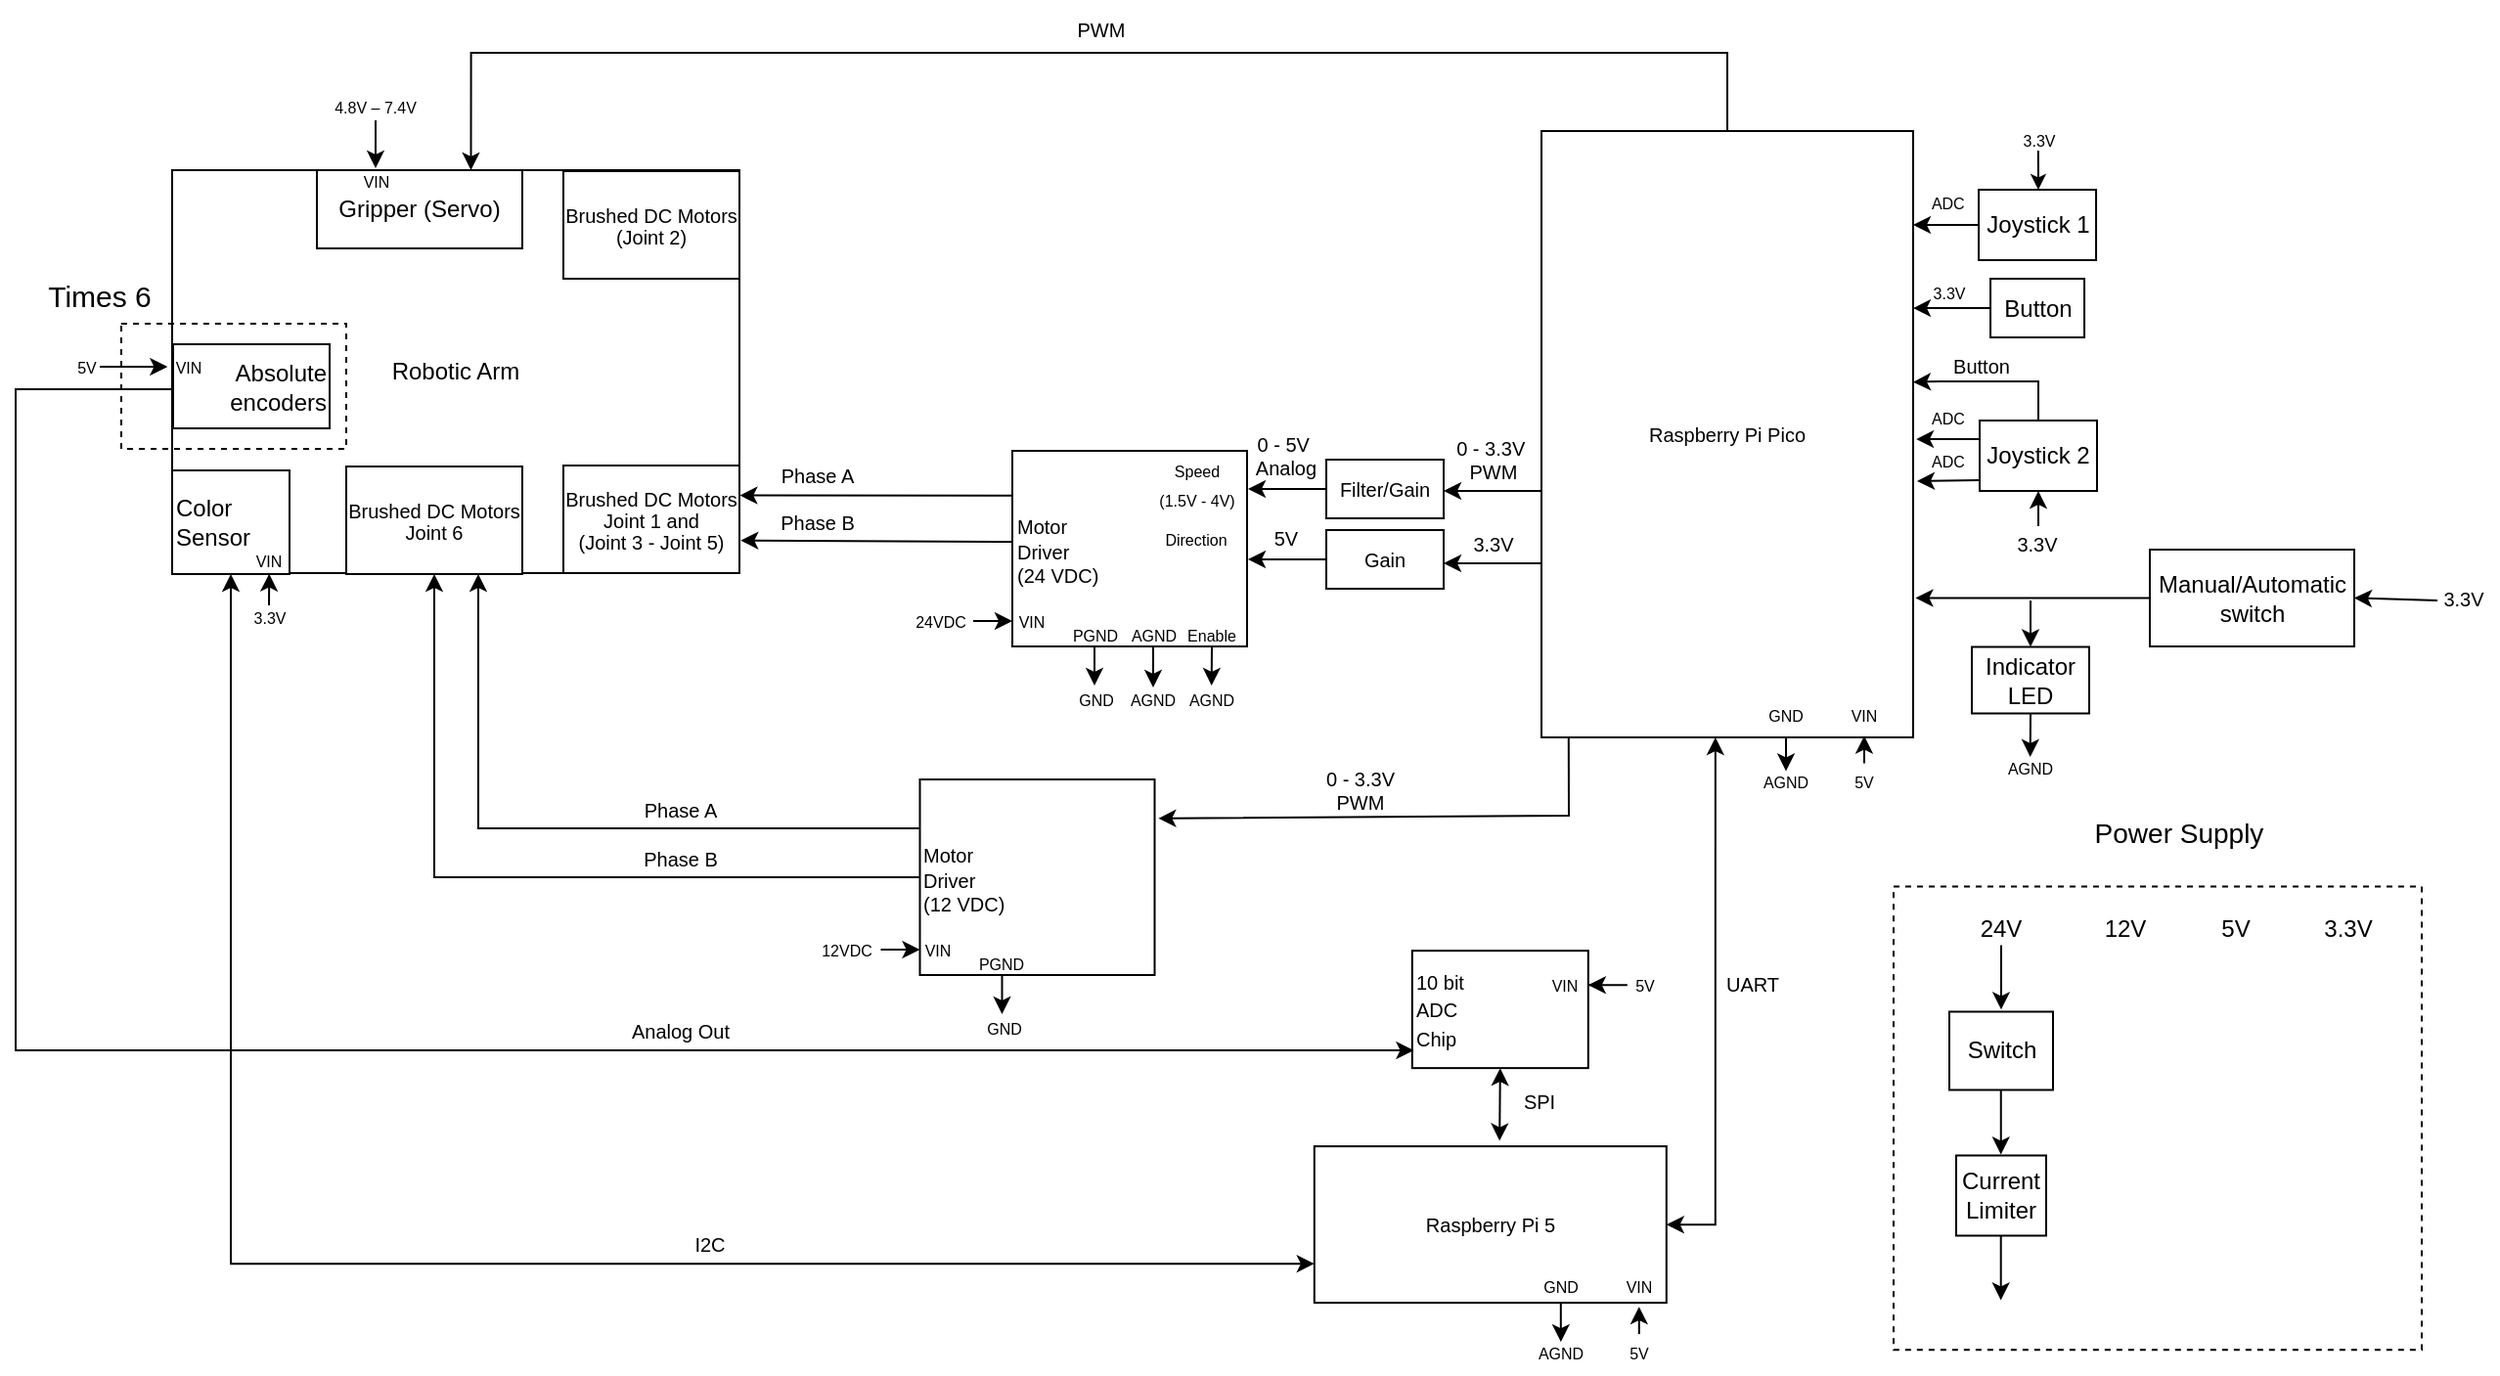 <mxfile version="24.7.16">
  <diagram name="Page-1" id="jEFuVf03vGcbbSsxOb_y">
    <mxGraphModel dx="2085" dy="727" grid="1" gridSize="10" guides="1" tooltips="1" connect="1" arrows="1" fold="1" page="1" pageScale="1" pageWidth="850" pageHeight="1100" math="0" shadow="0">
      <root>
        <mxCell id="0" />
        <mxCell id="1" parent="0" />
        <mxCell id="sFKypKGdW2QyRz7UA-fB-80" style="edgeStyle=orthogonalEdgeStyle;rounded=0;orthogonalLoop=1;jettySize=auto;html=1;exitX=0.25;exitY=1;exitDx=0;exitDy=0;" parent="1" edge="1">
          <mxGeometry relative="1" as="geometry">
            <mxPoint x="375" y="567.25" as="targetPoint" />
            <mxPoint x="375" y="547.25" as="sourcePoint" />
          </mxGeometry>
        </mxCell>
        <mxCell id="sFKypKGdW2QyRz7UA-fB-223" style="edgeStyle=orthogonalEdgeStyle;rounded=0;orthogonalLoop=1;jettySize=auto;html=1;exitX=0.5;exitY=0;exitDx=0;exitDy=0;entryX=0.75;entryY=0;entryDx=0;entryDy=0;" parent="1" source="sFKypKGdW2QyRz7UA-fB-1" target="sFKypKGdW2QyRz7UA-fB-44" edge="1">
          <mxGeometry relative="1" as="geometry">
            <Array as="points">
              <mxPoint x="345" y="200" />
              <mxPoint x="-297" y="200" />
            </Array>
          </mxGeometry>
        </mxCell>
        <mxCell id="sFKypKGdW2QyRz7UA-fB-1" value="&lt;font style=&quot;font-size: 10px;&quot;&gt;Raspberry Pi Pico&lt;/font&gt;" style="rounded=0;whiteSpace=wrap;html=1;" parent="1" vertex="1">
          <mxGeometry x="250" y="240" width="190" height="310" as="geometry" />
        </mxCell>
        <mxCell id="sFKypKGdW2QyRz7UA-fB-2" value="&lt;font style=&quot;font-size: 10px;&quot;&gt;Raspberry Pi 5&lt;/font&gt;" style="rounded=0;whiteSpace=wrap;html=1;" parent="1" vertex="1">
          <mxGeometry x="133.9" y="759.07" width="180" height="80" as="geometry" />
        </mxCell>
        <mxCell id="sFKypKGdW2QyRz7UA-fB-4" value="&lt;font style=&quot;font-size: 10px;&quot;&gt;10 bit&amp;nbsp;&lt;/font&gt;&lt;div&gt;&lt;font style=&quot;font-size: 10px;&quot;&gt;ADC&amp;nbsp;&lt;/font&gt;&lt;/div&gt;&lt;div&gt;&lt;font style=&quot;font-size: 10px;&quot;&gt;Chip&lt;/font&gt;&lt;/div&gt;" style="rounded=0;whiteSpace=wrap;html=1;align=left;" parent="1" vertex="1">
          <mxGeometry x="183.9" y="659.07" width="90" height="60" as="geometry" />
        </mxCell>
        <mxCell id="sFKypKGdW2QyRz7UA-fB-5" value="&lt;font style=&quot;font-size: 12px;&quot;&gt;Robotic Arm&lt;/font&gt;" style="rounded=0;whiteSpace=wrap;html=1;" parent="1" vertex="1">
          <mxGeometry x="-450" y="260" width="290" height="206" as="geometry" />
        </mxCell>
        <mxCell id="sFKypKGdW2QyRz7UA-fB-34" value="&lt;div style=&quot;line-height: 110%;&quot;&gt;&lt;span style=&quot;background-color: initial;&quot;&gt;Brushed DC Motors&lt;/span&gt;&lt;/div&gt;&lt;div style=&quot;line-height: 110%;&quot;&gt;Joint 1 and&lt;/div&gt;&lt;div style=&quot;line-height: 110%;&quot;&gt;(Joint 3 - Joint 5)&lt;/div&gt;" style="rounded=0;whiteSpace=wrap;html=1;fontSize=10;align=center;" parent="1" vertex="1">
          <mxGeometry x="-250" y="411" width="90" height="55" as="geometry" />
        </mxCell>
        <mxCell id="sFKypKGdW2QyRz7UA-fB-35" value="&lt;span style=&quot;font-size: 10px;&quot;&gt;Phase A&lt;/span&gt;" style="text;html=1;align=center;verticalAlign=middle;whiteSpace=wrap;rounded=0;fontSize=10;" parent="1" vertex="1">
          <mxGeometry x="-150" y="400.75" width="60" height="30" as="geometry" />
        </mxCell>
        <mxCell id="sFKypKGdW2QyRz7UA-fB-36" value="&lt;span style=&quot;font-size: 10px;&quot;&gt;Phase B&lt;/span&gt;" style="text;html=1;align=center;verticalAlign=middle;whiteSpace=wrap;rounded=0;fontSize=10;" parent="1" vertex="1">
          <mxGeometry x="-150" y="425.25" width="60" height="30" as="geometry" />
        </mxCell>
        <mxCell id="sFKypKGdW2QyRz7UA-fB-44" value="Gripper (Servo)" style="rounded=0;whiteSpace=wrap;html=1;align=center;" parent="1" vertex="1">
          <mxGeometry x="-376" y="260" width="105" height="40" as="geometry" />
        </mxCell>
        <mxCell id="sFKypKGdW2QyRz7UA-fB-224" style="edgeStyle=orthogonalEdgeStyle;rounded=0;orthogonalLoop=1;jettySize=auto;html=1;exitX=0.5;exitY=1;exitDx=0;exitDy=0;entryX=0;entryY=0.75;entryDx=0;entryDy=0;startArrow=classic;startFill=1;" parent="1" source="sFKypKGdW2QyRz7UA-fB-46" target="sFKypKGdW2QyRz7UA-fB-2" edge="1">
          <mxGeometry relative="1" as="geometry" />
        </mxCell>
        <mxCell id="sFKypKGdW2QyRz7UA-fB-46" value="Color&amp;nbsp;&lt;div&gt;Sensor&lt;/div&gt;" style="rounded=0;whiteSpace=wrap;html=1;align=left;" parent="1" vertex="1">
          <mxGeometry x="-450" y="413.5" width="60" height="53" as="geometry" />
        </mxCell>
        <mxCell id="sFKypKGdW2QyRz7UA-fB-47" value="Absolute encoders" style="rounded=0;whiteSpace=wrap;html=1;align=right;" parent="1" vertex="1">
          <mxGeometry x="-449.5" y="349" width="80" height="43" as="geometry" />
        </mxCell>
        <mxCell id="sFKypKGdW2QyRz7UA-fB-50" style="edgeStyle=orthogonalEdgeStyle;rounded=0;orthogonalLoop=1;jettySize=auto;html=1;exitX=0.5;exitY=1;exitDx=0;exitDy=0;entryX=0.526;entryY=-0.035;entryDx=0;entryDy=0;entryPerimeter=0;startArrow=classic;startFill=1;" parent="1" source="sFKypKGdW2QyRz7UA-fB-4" target="sFKypKGdW2QyRz7UA-fB-2" edge="1">
          <mxGeometry relative="1" as="geometry" />
        </mxCell>
        <mxCell id="sFKypKGdW2QyRz7UA-fB-51" value="&lt;font style=&quot;font-size: 10px;&quot;&gt;PWM&lt;/font&gt;" style="text;html=1;align=center;verticalAlign=middle;whiteSpace=wrap;rounded=0;fontSize=10;" parent="1" vertex="1">
          <mxGeometry x="-5.5" y="173" width="60" height="30" as="geometry" />
        </mxCell>
        <mxCell id="sFKypKGdW2QyRz7UA-fB-52" value="&lt;font style=&quot;font-size: 10px;&quot;&gt;SPI&lt;/font&gt;" style="text;html=1;align=center;verticalAlign=middle;whiteSpace=wrap;rounded=0;fontSize=10;" parent="1" vertex="1">
          <mxGeometry x="233.9" y="727.07" width="30" height="17" as="geometry" />
        </mxCell>
        <mxCell id="sFKypKGdW2QyRz7UA-fB-81" value="GND&lt;span style=&quot;color: rgba(0, 0, 0, 0); font-family: monospace; font-size: 0px; text-align: start; text-wrap: nowrap;&quot;&gt;%3CmxGraphModel%3E%3Croot%3E%3CmxCell%20id%3D%220%22%2F%3E%3CmxCell%20id%3D%221%22%20parent%3D%220%22%2F%3E%3CmxCell%20id%3D%222%22%20value%3D%22%26lt%3Bfont%20style%3D%26quot%3Bfont-size%3A%2010px%3B%26quot%3B%26gt%3B3.3V%26lt%3B%2Ffont%26gt%3B%22%20style%3D%22text%3Bhtml%3D1%3Balign%3Dcenter%3BverticalAlign%3Dmiddle%3BwhiteSpace%3Dwrap%3Brounded%3D0%3BfontSize%3D10%3B%22%20vertex%3D%221%22%20parent%3D%221%22%3E%3CmxGeometry%20x%3D%22199%22%20y%3D%22263%22%20width%3D%2253%22%20height%3D%2227%22%20as%3D%22geometry%22%2F%3E%3C%2FmxCell%3E%3C%2Froot%3E%3C%2FmxGraphModel%3E&lt;/span&gt;" style="text;html=1;align=center;verticalAlign=middle;whiteSpace=wrap;rounded=0;fontSize=8;" parent="1" vertex="1">
          <mxGeometry x="360" y="529.25" width="30" height="20" as="geometry" />
        </mxCell>
        <mxCell id="sFKypKGdW2QyRz7UA-fB-82" value="VIN" style="text;html=1;align=center;verticalAlign=middle;whiteSpace=wrap;rounded=0;fontSize=8;" parent="1" vertex="1">
          <mxGeometry x="400" y="529.25" width="30" height="20" as="geometry" />
        </mxCell>
        <mxCell id="sFKypKGdW2QyRz7UA-fB-83" value="AGND&lt;span style=&quot;color: rgba(0, 0, 0, 0); font-family: monospace; font-size: 0px; text-align: start; text-wrap: nowrap;&quot;&gt;%3CmxGraphModel%3E%3Croot%3E%3CmxCell%20id%3D%220%22%2F%3E%3CmxCell%20id%3D%221%22%20parent%3D%220%22%2F%3E%3CmxCell%20id%3D%222%22%20value%3D%22%26lt%3Bfont%20style%3D%26quot%3Bfont-size%3A%2010px%3B%26quot%3B%26gt%3B3.3V%26lt%3B%2Ffont%26gt%3B%22%20style%3D%22text%3Bhtml%3D1%3Balign%3Dcenter%3BverticalAlign%3Dmiddle%3BwhiteSpace%3Dwrap%3Brounded%3D0%3BfontSize%3D10%3B%22%20vertex%3D%221%22%20parent%3D%221%22%3E%3CmxGeometry%20x%3D%22199%22%20y%3D%22263%22%20width%3D%2253%22%20height%3D%2227%22%20as%3D%22geometry%22%2F%3E%3C%2FmxCell%3E%3C%2Froot%3E%3C%2FmxGraphModel%3E&lt;/span&gt;" style="text;html=1;align=center;verticalAlign=middle;whiteSpace=wrap;rounded=0;fontSize=8;" parent="1" vertex="1">
          <mxGeometry x="360" y="563.25" width="30" height="20" as="geometry" />
        </mxCell>
        <mxCell id="sFKypKGdW2QyRz7UA-fB-98" style="edgeStyle=orthogonalEdgeStyle;rounded=0;orthogonalLoop=1;jettySize=auto;html=1;exitX=0.5;exitY=0;exitDx=0;exitDy=0;entryX=0.5;entryY=1;entryDx=0;entryDy=0;" parent="1" source="sFKypKGdW2QyRz7UA-fB-84" target="sFKypKGdW2QyRz7UA-fB-82" edge="1">
          <mxGeometry relative="1" as="geometry" />
        </mxCell>
        <mxCell id="sFKypKGdW2QyRz7UA-fB-84" value="5V" style="text;html=1;align=center;verticalAlign=middle;whiteSpace=wrap;rounded=0;fontSize=8;" parent="1" vertex="1">
          <mxGeometry x="400" y="563.25" width="30" height="20" as="geometry" />
        </mxCell>
        <mxCell id="sFKypKGdW2QyRz7UA-fB-86" style="edgeStyle=orthogonalEdgeStyle;rounded=0;orthogonalLoop=1;jettySize=auto;html=1;exitX=0.25;exitY=1;exitDx=0;exitDy=0;" parent="1" edge="1">
          <mxGeometry relative="1" as="geometry">
            <mxPoint x="259.9" y="859.07" as="targetPoint" />
            <mxPoint x="259.9" y="839.07" as="sourcePoint" />
          </mxGeometry>
        </mxCell>
        <mxCell id="sFKypKGdW2QyRz7UA-fB-87" value="GND&lt;span style=&quot;color: rgba(0, 0, 0, 0); font-family: monospace; font-size: 0px; text-align: start; text-wrap: nowrap;&quot;&gt;%3CmxGraphModel%3E%3Croot%3E%3CmxCell%20id%3D%220%22%2F%3E%3CmxCell%20id%3D%221%22%20parent%3D%220%22%2F%3E%3CmxCell%20id%3D%222%22%20value%3D%22%26lt%3Bfont%20style%3D%26quot%3Bfont-size%3A%2010px%3B%26quot%3B%26gt%3B3.3V%26lt%3B%2Ffont%26gt%3B%22%20style%3D%22text%3Bhtml%3D1%3Balign%3Dcenter%3BverticalAlign%3Dmiddle%3BwhiteSpace%3Dwrap%3Brounded%3D0%3BfontSize%3D10%3B%22%20vertex%3D%221%22%20parent%3D%221%22%3E%3CmxGeometry%20x%3D%22199%22%20y%3D%22263%22%20width%3D%2253%22%20height%3D%2227%22%20as%3D%22geometry%22%2F%3E%3C%2FmxCell%3E%3C%2Froot%3E%3C%2FmxGraphModel%3E&lt;/span&gt;" style="text;html=1;align=center;verticalAlign=middle;whiteSpace=wrap;rounded=0;fontSize=8;" parent="1" vertex="1">
          <mxGeometry x="244.9" y="821.07" width="30" height="20" as="geometry" />
        </mxCell>
        <mxCell id="sFKypKGdW2QyRz7UA-fB-88" value="VIN" style="text;html=1;align=center;verticalAlign=middle;whiteSpace=wrap;rounded=0;fontSize=8;" parent="1" vertex="1">
          <mxGeometry x="284.9" y="821.07" width="30" height="20" as="geometry" />
        </mxCell>
        <mxCell id="sFKypKGdW2QyRz7UA-fB-89" value="AGND&lt;span style=&quot;color: rgba(0, 0, 0, 0); font-family: monospace; font-size: 0px; text-align: start; text-wrap: nowrap;&quot;&gt;%3CmxGraphModel%3E%3Croot%3E%3CmxCell%20id%3D%220%22%2F%3E%3CmxCell%20id%3D%221%22%20parent%3D%220%22%2F%3E%3CmxCell%20id%3D%222%22%20value%3D%22%26lt%3Bfont%20style%3D%26quot%3Bfont-size%3A%2010px%3B%26quot%3B%26gt%3B3.3V%26lt%3B%2Ffont%26gt%3B%22%20style%3D%22text%3Bhtml%3D1%3Balign%3Dcenter%3BverticalAlign%3Dmiddle%3BwhiteSpace%3Dwrap%3Brounded%3D0%3BfontSize%3D10%3B%22%20vertex%3D%221%22%20parent%3D%221%22%3E%3CmxGeometry%20x%3D%22199%22%20y%3D%22263%22%20width%3D%2253%22%20height%3D%2227%22%20as%3D%22geometry%22%2F%3E%3C%2FmxCell%3E%3C%2Froot%3E%3C%2FmxGraphModel%3E&lt;/span&gt;" style="text;html=1;align=center;verticalAlign=middle;whiteSpace=wrap;rounded=0;fontSize=8;" parent="1" vertex="1">
          <mxGeometry x="244.9" y="855.07" width="30" height="20" as="geometry" />
        </mxCell>
        <mxCell id="sFKypKGdW2QyRz7UA-fB-99" style="edgeStyle=orthogonalEdgeStyle;rounded=0;orthogonalLoop=1;jettySize=auto;html=1;exitX=0.5;exitY=0;exitDx=0;exitDy=0;entryX=0.5;entryY=1;entryDx=0;entryDy=0;" parent="1" source="sFKypKGdW2QyRz7UA-fB-90" target="sFKypKGdW2QyRz7UA-fB-88" edge="1">
          <mxGeometry relative="1" as="geometry" />
        </mxCell>
        <mxCell id="sFKypKGdW2QyRz7UA-fB-90" value="5V" style="text;html=1;align=center;verticalAlign=middle;whiteSpace=wrap;rounded=0;fontSize=8;" parent="1" vertex="1">
          <mxGeometry x="284.9" y="855.07" width="30" height="20" as="geometry" />
        </mxCell>
        <mxCell id="sFKypKGdW2QyRz7UA-fB-91" value="Joystick 2" style="rounded=0;whiteSpace=wrap;html=1;" parent="1" vertex="1">
          <mxGeometry x="474" y="388" width="60" height="36" as="geometry" />
        </mxCell>
        <mxCell id="sFKypKGdW2QyRz7UA-fB-97" style="edgeStyle=orthogonalEdgeStyle;rounded=0;orthogonalLoop=1;jettySize=auto;html=1;exitX=0.5;exitY=0;exitDx=0;exitDy=0;entryX=0.5;entryY=1;entryDx=0;entryDy=0;" parent="1" target="sFKypKGdW2QyRz7UA-fB-91" edge="1">
          <mxGeometry relative="1" as="geometry">
            <mxPoint x="504.0" y="442" as="sourcePoint" />
          </mxGeometry>
        </mxCell>
        <mxCell id="sFKypKGdW2QyRz7UA-fB-95" value="&lt;font style=&quot;font-size: 10px;&quot;&gt;3.3V&lt;/font&gt;" style="text;html=1;align=center;verticalAlign=middle;whiteSpace=wrap;rounded=0;fontSize=10;" parent="1" vertex="1">
          <mxGeometry x="485.5" y="441" width="35" height="20" as="geometry" />
        </mxCell>
        <mxCell id="sFKypKGdW2QyRz7UA-fB-96" value="&lt;font style=&quot;font-size: 8px;&quot;&gt;ADC&lt;/font&gt;" style="text;html=1;align=center;verticalAlign=middle;whiteSpace=wrap;rounded=0;" parent="1" vertex="1">
          <mxGeometry x="444.5" y="376.5" width="25.5" height="19" as="geometry" />
        </mxCell>
        <mxCell id="sFKypKGdW2QyRz7UA-fB-118" value="&lt;font style=&quot;font-size: 8px;&quot;&gt;VIN&lt;/font&gt;" style="text;html=1;align=center;verticalAlign=middle;whiteSpace=wrap;rounded=0;" parent="1" vertex="1">
          <mxGeometry x="-356.5" y="259" width="21" height="11" as="geometry" />
        </mxCell>
        <mxCell id="sFKypKGdW2QyRz7UA-fB-176" style="edgeStyle=orthogonalEdgeStyle;rounded=0;orthogonalLoop=1;jettySize=auto;html=1;exitX=0.5;exitY=1;exitDx=0;exitDy=0;entryX=0.5;entryY=0;entryDx=0;entryDy=0;" parent="1" source="sFKypKGdW2QyRz7UA-fB-119" target="sFKypKGdW2QyRz7UA-fB-118" edge="1">
          <mxGeometry relative="1" as="geometry" />
        </mxCell>
        <mxCell id="sFKypKGdW2QyRz7UA-fB-119" value="&lt;span style=&quot;text-align: left; background-color: rgb(255, 255, 255);&quot;&gt;&lt;font face=&quot;Helvetica&quot; style=&quot;font-size: 8px;&quot;&gt;4.8V – 7.4V&lt;/font&gt;&lt;/span&gt;" style="text;html=1;align=center;verticalAlign=middle;whiteSpace=wrap;rounded=0;fontSize=8;" parent="1" vertex="1">
          <mxGeometry x="-369" y="221.5" width="46" height="13" as="geometry" />
        </mxCell>
        <mxCell id="sFKypKGdW2QyRz7UA-fB-122" value="Joystick 1" style="rounded=0;whiteSpace=wrap;html=1;" parent="1" vertex="1">
          <mxGeometry x="473.52" y="270" width="60" height="36" as="geometry" />
        </mxCell>
        <mxCell id="sFKypKGdW2QyRz7UA-fB-124" value="&lt;font style=&quot;font-size: 8px;&quot;&gt;ADC&amp;nbsp;&lt;/font&gt;" style="text;html=1;align=center;verticalAlign=middle;whiteSpace=wrap;rounded=0;" parent="1" vertex="1">
          <mxGeometry x="446.02" y="266.5" width="25.5" height="19" as="geometry" />
        </mxCell>
        <mxCell id="sFKypKGdW2QyRz7UA-fB-125" style="edgeStyle=orthogonalEdgeStyle;rounded=0;orthogonalLoop=1;jettySize=auto;html=1;exitX=0;exitY=0.5;exitDx=0;exitDy=0;entryX=1.006;entryY=0.367;entryDx=0;entryDy=0;entryPerimeter=0;" parent="1" source="sFKypKGdW2QyRz7UA-fB-122" edge="1">
          <mxGeometry relative="1" as="geometry">
            <mxPoint x="440" y="288.05" as="targetPoint" />
          </mxGeometry>
        </mxCell>
        <mxCell id="sFKypKGdW2QyRz7UA-fB-126" value="&lt;font style=&quot;font-size: 8px;&quot;&gt;3.3V&lt;/font&gt;" style="text;html=1;align=center;verticalAlign=middle;whiteSpace=wrap;rounded=0;" parent="1" vertex="1">
          <mxGeometry x="486.5" y="234" width="35" height="20" as="geometry" />
        </mxCell>
        <mxCell id="sFKypKGdW2QyRz7UA-fB-130" style="edgeStyle=orthogonalEdgeStyle;rounded=0;orthogonalLoop=1;jettySize=auto;html=1;exitX=0.5;exitY=0;exitDx=0;exitDy=0;endSize=5;" parent="1" edge="1">
          <mxGeometry relative="1" as="geometry">
            <mxPoint x="503.93" y="250" as="sourcePoint" />
            <mxPoint x="504" y="270" as="targetPoint" />
          </mxGeometry>
        </mxCell>
        <mxCell id="sFKypKGdW2QyRz7UA-fB-133" value="&lt;font style=&quot;font-size: 15px;&quot;&gt;Times 6&lt;/font&gt;" style="text;html=1;align=center;verticalAlign=middle;whiteSpace=wrap;rounded=0;" parent="1" vertex="1">
          <mxGeometry x="-517" y="308.5" width="60" height="30" as="geometry" />
        </mxCell>
        <mxCell id="sFKypKGdW2QyRz7UA-fB-140" value="&lt;font style=&quot;font-size: 8px;&quot;&gt;VIN&lt;/font&gt;" style="text;html=1;align=center;verticalAlign=middle;whiteSpace=wrap;rounded=0;" parent="1" vertex="1">
          <mxGeometry x="251.9" y="662.07" width="20" height="27" as="geometry" />
        </mxCell>
        <mxCell id="sFKypKGdW2QyRz7UA-fB-141" value="5V" style="text;html=1;align=center;verticalAlign=middle;whiteSpace=wrap;rounded=0;fontSize=8;" parent="1" vertex="1">
          <mxGeometry x="293.9" y="666.57" width="17.5" height="20" as="geometry" />
        </mxCell>
        <mxCell id="sFKypKGdW2QyRz7UA-fB-143" style="edgeStyle=orthogonalEdgeStyle;rounded=0;orthogonalLoop=1;jettySize=auto;html=1;entryX=1;entryY=0.292;entryDx=0;entryDy=0;entryPerimeter=0;" parent="1" source="sFKypKGdW2QyRz7UA-fB-141" target="sFKypKGdW2QyRz7UA-fB-4" edge="1">
          <mxGeometry relative="1" as="geometry" />
        </mxCell>
        <mxCell id="sFKypKGdW2QyRz7UA-fB-145" style="edgeStyle=orthogonalEdgeStyle;rounded=0;orthogonalLoop=1;jettySize=auto;html=1;exitX=0.75;exitY=1;exitDx=0;exitDy=0;" parent="1" edge="1">
          <mxGeometry relative="1" as="geometry">
            <mxPoint x="81.357" y="523.5" as="targetPoint" />
            <mxPoint x="81.5" y="503.5" as="sourcePoint" />
          </mxGeometry>
        </mxCell>
        <mxCell id="sFKypKGdW2QyRz7UA-fB-146" style="edgeStyle=orthogonalEdgeStyle;rounded=0;orthogonalLoop=1;jettySize=auto;html=1;exitX=0.25;exitY=1;exitDx=0;exitDy=0;" parent="1" edge="1">
          <mxGeometry relative="1" as="geometry">
            <mxPoint x="21.5" y="523.5" as="targetPoint" />
            <mxPoint x="21.5" y="503.5" as="sourcePoint" />
          </mxGeometry>
        </mxCell>
        <mxCell id="sFKypKGdW2QyRz7UA-fB-147" value="&lt;font style=&quot;font-size: 10px;&quot;&gt;Motor&amp;nbsp;&lt;/font&gt;&lt;div style=&quot;font-size: 10px;&quot;&gt;&lt;font style=&quot;font-size: 10px;&quot;&gt;Driver&amp;nbsp;&lt;/font&gt;&lt;div style=&quot;&quot;&gt;&lt;font style=&quot;font-size: 10px;&quot;&gt;(24 VDC)&lt;/font&gt;&lt;/div&gt;&lt;/div&gt;" style="rounded=0;whiteSpace=wrap;html=1;align=left;" parent="1" vertex="1">
          <mxGeometry x="-20.5" y="403.5" width="120" height="100" as="geometry" />
        </mxCell>
        <mxCell id="sFKypKGdW2QyRz7UA-fB-148" value="&lt;font style=&quot;font-size: 8px;&quot;&gt;Speed&lt;/font&gt;&lt;div&gt;&lt;font style=&quot;font-size: 8px;&quot;&gt;(1.5V - 4V)&lt;/font&gt;&lt;/div&gt;" style="text;html=1;align=center;verticalAlign=middle;whiteSpace=wrap;rounded=0;" parent="1" vertex="1">
          <mxGeometry x="49.5" y="404.5" width="47.5" height="30" as="geometry" />
        </mxCell>
        <mxCell id="sFKypKGdW2QyRz7UA-fB-149" value="&lt;font style=&quot;font-size: 8px;&quot;&gt;Direction&lt;/font&gt;" style="text;html=1;align=center;verticalAlign=middle;whiteSpace=wrap;rounded=0;" parent="1" vertex="1">
          <mxGeometry x="54.5" y="434.5" width="37" height="26" as="geometry" />
        </mxCell>
        <mxCell id="sFKypKGdW2QyRz7UA-fB-150" value="&lt;font style=&quot;font-size: 8px;&quot;&gt;Enable&lt;/font&gt;" style="text;html=1;align=center;verticalAlign=middle;whiteSpace=wrap;rounded=0;" parent="1" vertex="1">
          <mxGeometry x="63" y="483.5" width="37" height="26" as="geometry" />
        </mxCell>
        <mxCell id="sFKypKGdW2QyRz7UA-fB-151" value="&lt;font style=&quot;font-size: 8px;&quot;&gt;PGND&lt;/font&gt;" style="text;html=1;align=center;verticalAlign=middle;whiteSpace=wrap;rounded=0;" parent="1" vertex="1">
          <mxGeometry x="-3.5" y="489.5" width="50" height="14" as="geometry" />
        </mxCell>
        <mxCell id="sFKypKGdW2QyRz7UA-fB-152" style="edgeStyle=orthogonalEdgeStyle;rounded=0;orthogonalLoop=1;jettySize=auto;html=1;exitX=0.5;exitY=1;exitDx=0;exitDy=0;entryX=0;entryY=0.367;entryDx=0;entryDy=0;entryPerimeter=0;" parent="1" edge="1">
          <mxGeometry relative="1" as="geometry">
            <mxPoint x="51.5" y="503.5" as="sourcePoint" />
            <mxPoint x="51.5" y="524.5" as="targetPoint" />
          </mxGeometry>
        </mxCell>
        <mxCell id="sFKypKGdW2QyRz7UA-fB-153" value="&lt;font style=&quot;font-size: 8px;&quot;&gt;AGND&lt;/font&gt;" style="text;html=1;align=center;verticalAlign=middle;whiteSpace=wrap;rounded=0;" parent="1" vertex="1">
          <mxGeometry x="26.5" y="489.5" width="50" height="14" as="geometry" />
        </mxCell>
        <mxCell id="sFKypKGdW2QyRz7UA-fB-154" value="&lt;font style=&quot;font-size: 8px;&quot;&gt;GND&lt;/font&gt;" style="text;html=1;align=center;verticalAlign=middle;whiteSpace=wrap;rounded=0;" parent="1" vertex="1">
          <mxGeometry x="7.75" y="523.25" width="28.5" height="13.5" as="geometry" />
        </mxCell>
        <mxCell id="sFKypKGdW2QyRz7UA-fB-155" value="&lt;font style=&quot;font-size: 8px;&quot;&gt;AGND&lt;/font&gt;" style="text;html=1;align=center;verticalAlign=middle;whiteSpace=wrap;rounded=0;fontSize=8;" parent="1" vertex="1">
          <mxGeometry x="37" y="523.25" width="28.5" height="14.5" as="geometry" />
        </mxCell>
        <mxCell id="sFKypKGdW2QyRz7UA-fB-156" value="&lt;font style=&quot;font-size: 8px;&quot;&gt;24VDC&lt;/font&gt;" style="text;html=1;align=center;verticalAlign=middle;whiteSpace=wrap;rounded=0;" parent="1" vertex="1">
          <mxGeometry x="-75.5" y="479.5" width="36" height="20" as="geometry" />
        </mxCell>
        <mxCell id="sFKypKGdW2QyRz7UA-fB-157" value="&lt;font style=&quot;font-size: 8px;&quot;&gt;VIN&lt;/font&gt;" style="text;html=1;align=center;verticalAlign=middle;whiteSpace=wrap;rounded=0;" parent="1" vertex="1">
          <mxGeometry x="-21.5" y="482.5" width="21" height="14" as="geometry" />
        </mxCell>
        <mxCell id="sFKypKGdW2QyRz7UA-fB-158" value="" style="endArrow=classic;html=1;rounded=0;" parent="1" edge="1">
          <mxGeometry width="50" height="50" relative="1" as="geometry">
            <mxPoint x="-40.5" y="490.5" as="sourcePoint" />
            <mxPoint x="-20.5" y="490.5" as="targetPoint" />
          </mxGeometry>
        </mxCell>
        <mxCell id="sFKypKGdW2QyRz7UA-fB-163" value="&lt;font style=&quot;font-size: 8px;&quot;&gt;AGND&lt;/font&gt;" style="text;html=1;align=center;verticalAlign=middle;whiteSpace=wrap;rounded=0;fontSize=8;" parent="1" vertex="1">
          <mxGeometry x="67" y="523.25" width="28.5" height="14.5" as="geometry" />
        </mxCell>
        <mxCell id="sFKypKGdW2QyRz7UA-fB-164" value="" style="endArrow=classic;html=1;rounded=0;" parent="1" edge="1">
          <mxGeometry width="50" height="50" relative="1" as="geometry">
            <mxPoint x="250" y="424" as="sourcePoint" />
            <mxPoint x="200" y="424" as="targetPoint" />
          </mxGeometry>
        </mxCell>
        <mxCell id="sFKypKGdW2QyRz7UA-fB-165" value="" style="endArrow=classic;html=1;rounded=0;" parent="1" edge="1">
          <mxGeometry width="50" height="50" relative="1" as="geometry">
            <mxPoint x="250" y="461" as="sourcePoint" />
            <mxPoint x="200" y="461" as="targetPoint" />
          </mxGeometry>
        </mxCell>
        <mxCell id="sFKypKGdW2QyRz7UA-fB-166" style="edgeStyle=orthogonalEdgeStyle;rounded=0;orthogonalLoop=1;jettySize=auto;html=1;exitX=0;exitY=0.5;exitDx=0;exitDy=0;" parent="1" source="sFKypKGdW2QyRz7UA-fB-167" edge="1">
          <mxGeometry relative="1" as="geometry">
            <mxPoint x="100" y="423" as="targetPoint" />
          </mxGeometry>
        </mxCell>
        <mxCell id="sFKypKGdW2QyRz7UA-fB-167" value="&lt;font style=&quot;font-size: 10px;&quot;&gt;Filter/Gain&lt;/font&gt;" style="rounded=0;whiteSpace=wrap;html=1;" parent="1" vertex="1">
          <mxGeometry x="140" y="408" width="60" height="30" as="geometry" />
        </mxCell>
        <mxCell id="sFKypKGdW2QyRz7UA-fB-168" value="&lt;font style=&quot;font-size: 10px;&quot;&gt;Gain&lt;/font&gt;" style="rounded=0;whiteSpace=wrap;html=1;" parent="1" vertex="1">
          <mxGeometry x="140" y="444" width="60" height="30" as="geometry" />
        </mxCell>
        <mxCell id="sFKypKGdW2QyRz7UA-fB-169" style="edgeStyle=orthogonalEdgeStyle;rounded=0;orthogonalLoop=1;jettySize=auto;html=1;exitX=0;exitY=0.5;exitDx=0;exitDy=0;entryX=1;entryY=0.45;entryDx=0;entryDy=0;entryPerimeter=0;" parent="1" source="sFKypKGdW2QyRz7UA-fB-168" edge="1">
          <mxGeometry relative="1" as="geometry">
            <mxPoint x="100" y="459" as="targetPoint" />
          </mxGeometry>
        </mxCell>
        <mxCell id="sFKypKGdW2QyRz7UA-fB-170" value="&lt;font style=&quot;font-size: 10px;&quot;&gt;0 - 3.3V&amp;nbsp;&lt;/font&gt;&lt;div style=&quot;font-size: 10px;&quot;&gt;&lt;font style=&quot;font-size: 10px;&quot;&gt;PWM&lt;/font&gt;&lt;/div&gt;" style="text;html=1;align=center;verticalAlign=middle;whiteSpace=wrap;rounded=0;fontSize=10;" parent="1" vertex="1">
          <mxGeometry x="199" y="394" width="53" height="27" as="geometry" />
        </mxCell>
        <mxCell id="sFKypKGdW2QyRz7UA-fB-171" value="&lt;font style=&quot;font-size: 10px;&quot;&gt;3.3V&lt;/font&gt;" style="text;html=1;align=center;verticalAlign=middle;whiteSpace=wrap;rounded=0;fontSize=10;" parent="1" vertex="1">
          <mxGeometry x="199" y="437" width="53" height="27" as="geometry" />
        </mxCell>
        <mxCell id="sFKypKGdW2QyRz7UA-fB-172" value="0 - 5V&amp;nbsp;&lt;div&gt;Analog&lt;/div&gt;" style="text;html=1;align=center;verticalAlign=middle;whiteSpace=wrap;rounded=0;fontSize=10;" parent="1" vertex="1">
          <mxGeometry x="93" y="392" width="53" height="27" as="geometry" />
        </mxCell>
        <mxCell id="sFKypKGdW2QyRz7UA-fB-173" value="&lt;font style=&quot;font-size: 10px;&quot;&gt;5V&lt;/font&gt;" style="text;html=1;align=center;verticalAlign=middle;whiteSpace=wrap;rounded=0;fontSize=10;" parent="1" vertex="1">
          <mxGeometry x="93" y="434" width="53" height="27" as="geometry" />
        </mxCell>
        <mxCell id="sFKypKGdW2QyRz7UA-fB-182" value="" style="endArrow=classic;html=1;rounded=0;entryX=1.002;entryY=0.478;entryDx=0;entryDy=0;exitX=0.001;exitY=0.339;exitDx=0;exitDy=0;exitPerimeter=0;entryPerimeter=0;" parent="1" edge="1">
          <mxGeometry width="50" height="50" relative="1" as="geometry">
            <mxPoint x="-20.38" y="426.4" as="sourcePoint" />
            <mxPoint x="-159.82" y="426.29" as="targetPoint" />
          </mxGeometry>
        </mxCell>
        <mxCell id="sFKypKGdW2QyRz7UA-fB-183" value="" style="endArrow=classic;html=1;rounded=0;entryX=1.007;entryY=0.897;entryDx=0;entryDy=0;exitX=0.001;exitY=0.339;exitDx=0;exitDy=0;exitPerimeter=0;entryPerimeter=0;" parent="1" edge="1">
          <mxGeometry width="50" height="50" relative="1" as="geometry">
            <mxPoint x="-20" y="450" as="sourcePoint" />
            <mxPoint x="-159.37" y="449.335" as="targetPoint" />
          </mxGeometry>
        </mxCell>
        <mxCell id="sFKypKGdW2QyRz7UA-fB-185" value="&lt;div style=&quot;line-height: 110%;&quot;&gt;&lt;span style=&quot;background-color: initial;&quot;&gt;Brushed DC Motors&lt;/span&gt;&lt;/div&gt;&lt;div style=&quot;line-height: 110%;&quot;&gt;(Joint 2)&lt;/div&gt;" style="rounded=0;whiteSpace=wrap;html=1;fontSize=10;align=center;" parent="1" vertex="1">
          <mxGeometry x="-250" y="260.5" width="90" height="55" as="geometry" />
        </mxCell>
        <mxCell id="sFKypKGdW2QyRz7UA-fB-191" style="edgeStyle=orthogonalEdgeStyle;rounded=0;orthogonalLoop=1;jettySize=auto;html=1;exitX=1;exitY=0.5;exitDx=0;exitDy=0;entryX=0.468;entryY=1;entryDx=0;entryDy=0;entryPerimeter=0;startArrow=classic;startFill=1;" parent="1" source="sFKypKGdW2QyRz7UA-fB-2" target="sFKypKGdW2QyRz7UA-fB-1" edge="1">
          <mxGeometry relative="1" as="geometry">
            <mxPoint x="339.96" y="590.0" as="targetPoint" />
          </mxGeometry>
        </mxCell>
        <mxCell id="sFKypKGdW2QyRz7UA-fB-192" value="&lt;font style=&quot;font-size: 10px;&quot;&gt;UART&lt;/font&gt;" style="text;html=1;align=center;verticalAlign=middle;whiteSpace=wrap;rounded=0;fontSize=10;" parent="1" vertex="1">
          <mxGeometry x="343" y="667.5" width="30" height="17.07" as="geometry" />
        </mxCell>
        <mxCell id="sFKypKGdW2QyRz7UA-fB-194" value="&lt;div style=&quot;line-height: 110%;&quot;&gt;&lt;span style=&quot;background-color: initial;&quot;&gt;Brushed DC Motors&lt;/span&gt;&lt;/div&gt;&lt;div style=&quot;line-height: 110%;&quot;&gt;Joint 6&lt;/div&gt;" style="rounded=0;whiteSpace=wrap;html=1;fontSize=10;align=center;" parent="1" vertex="1">
          <mxGeometry x="-361" y="411.5" width="90" height="55" as="geometry" />
        </mxCell>
        <mxCell id="sFKypKGdW2QyRz7UA-fB-197" style="edgeStyle=orthogonalEdgeStyle;rounded=0;orthogonalLoop=1;jettySize=auto;html=1;exitX=0.25;exitY=1;exitDx=0;exitDy=0;" parent="1" edge="1">
          <mxGeometry relative="1" as="geometry">
            <mxPoint x="-25.75" y="691.5" as="targetPoint" />
            <mxPoint x="-25.75" y="671.5" as="sourcePoint" />
          </mxGeometry>
        </mxCell>
        <mxCell id="sFKypKGdW2QyRz7UA-fB-237" style="edgeStyle=orthogonalEdgeStyle;rounded=0;orthogonalLoop=1;jettySize=auto;html=1;exitX=0;exitY=0.25;exitDx=0;exitDy=0;entryX=0.75;entryY=1;entryDx=0;entryDy=0;" parent="1" source="sFKypKGdW2QyRz7UA-fB-198" target="sFKypKGdW2QyRz7UA-fB-194" edge="1">
          <mxGeometry relative="1" as="geometry">
            <Array as="points">
              <mxPoint x="-294" y="597" />
            </Array>
          </mxGeometry>
        </mxCell>
        <mxCell id="sFKypKGdW2QyRz7UA-fB-238" style="edgeStyle=orthogonalEdgeStyle;rounded=0;orthogonalLoop=1;jettySize=auto;html=1;exitX=0;exitY=0.5;exitDx=0;exitDy=0;entryX=0.5;entryY=1;entryDx=0;entryDy=0;" parent="1" source="sFKypKGdW2QyRz7UA-fB-198" target="sFKypKGdW2QyRz7UA-fB-194" edge="1">
          <mxGeometry relative="1" as="geometry" />
        </mxCell>
        <mxCell id="sFKypKGdW2QyRz7UA-fB-198" value="&lt;font style=&quot;font-size: 10px;&quot;&gt;Motor&amp;nbsp;&lt;/font&gt;&lt;div style=&quot;font-size: 10px;&quot;&gt;&lt;font style=&quot;font-size: 10px;&quot;&gt;Driver&amp;nbsp;&lt;/font&gt;&lt;div style=&quot;&quot;&gt;&lt;font style=&quot;font-size: 10px;&quot;&gt;(12 VDC)&lt;/font&gt;&lt;/div&gt;&lt;/div&gt;" style="rounded=0;whiteSpace=wrap;html=1;align=left;" parent="1" vertex="1">
          <mxGeometry x="-67.75" y="571.5" width="120" height="100" as="geometry" />
        </mxCell>
        <mxCell id="sFKypKGdW2QyRz7UA-fB-202" value="&lt;font style=&quot;font-size: 8px;&quot;&gt;PGND&lt;/font&gt;" style="text;html=1;align=center;verticalAlign=middle;whiteSpace=wrap;rounded=0;" parent="1" vertex="1">
          <mxGeometry x="-50.75" y="657.5" width="50" height="14" as="geometry" />
        </mxCell>
        <mxCell id="sFKypKGdW2QyRz7UA-fB-205" value="&lt;font style=&quot;font-size: 8px;&quot;&gt;GND&lt;/font&gt;" style="text;html=1;align=center;verticalAlign=middle;whiteSpace=wrap;rounded=0;" parent="1" vertex="1">
          <mxGeometry x="-39.5" y="691.25" width="28.5" height="13.5" as="geometry" />
        </mxCell>
        <mxCell id="sFKypKGdW2QyRz7UA-fB-207" value="&lt;font style=&quot;font-size: 8px;&quot;&gt;12VDC&lt;/font&gt;" style="text;html=1;align=center;verticalAlign=middle;whiteSpace=wrap;rounded=0;" parent="1" vertex="1">
          <mxGeometry x="-122.75" y="647.5" width="36" height="20" as="geometry" />
        </mxCell>
        <mxCell id="sFKypKGdW2QyRz7UA-fB-208" value="&lt;font style=&quot;font-size: 8px;&quot;&gt;VIN&lt;/font&gt;" style="text;html=1;align=center;verticalAlign=middle;whiteSpace=wrap;rounded=0;" parent="1" vertex="1">
          <mxGeometry x="-68.75" y="650.5" width="21" height="14" as="geometry" />
        </mxCell>
        <mxCell id="sFKypKGdW2QyRz7UA-fB-209" value="" style="endArrow=classic;html=1;rounded=0;" parent="1" edge="1">
          <mxGeometry width="50" height="50" relative="1" as="geometry">
            <mxPoint x="-87.75" y="658.5" as="sourcePoint" />
            <mxPoint x="-67.75" y="658.5" as="targetPoint" />
          </mxGeometry>
        </mxCell>
        <mxCell id="sFKypKGdW2QyRz7UA-fB-225" value="" style="endArrow=classic;html=1;rounded=0;entryX=0.009;entryY=0.849;entryDx=0;entryDy=0;entryPerimeter=0;" parent="1" target="sFKypKGdW2QyRz7UA-fB-4" edge="1">
          <mxGeometry width="50" height="50" relative="1" as="geometry">
            <mxPoint x="-450" y="372" as="sourcePoint" />
            <mxPoint x="-490" y="372" as="targetPoint" />
            <Array as="points">
              <mxPoint x="-530" y="372" />
              <mxPoint x="-530" y="580" />
              <mxPoint x="-530" y="710" />
              <mxPoint x="-340" y="710" />
              <mxPoint x="-180" y="710" />
              <mxPoint y="710" />
              <mxPoint x="90" y="710" />
              <mxPoint x="140" y="710" />
              <mxPoint x="160" y="710" />
            </Array>
          </mxGeometry>
        </mxCell>
        <mxCell id="sFKypKGdW2QyRz7UA-fB-226" value="I2C" style="text;html=1;align=center;verticalAlign=middle;whiteSpace=wrap;rounded=0;fontSize=10;" parent="1" vertex="1">
          <mxGeometry x="-190" y="800" width="30" height="17.07" as="geometry" />
        </mxCell>
        <mxCell id="sFKypKGdW2QyRz7UA-fB-227" value="Analog Out" style="text;html=1;align=center;verticalAlign=middle;whiteSpace=wrap;rounded=0;fontSize=10;" parent="1" vertex="1">
          <mxGeometry x="-230" y="691.25" width="80" height="17.07" as="geometry" />
        </mxCell>
        <mxCell id="sFKypKGdW2QyRz7UA-fB-228" value="&lt;span style=&quot;text-align: left; background-color: rgb(255, 255, 255);&quot;&gt;&lt;font face=&quot;Helvetica&quot; style=&quot;font-size: 8px;&quot;&gt;3.3V&lt;/font&gt;&lt;/span&gt;" style="text;html=1;align=center;verticalAlign=middle;whiteSpace=wrap;rounded=0;fontSize=8;" parent="1" vertex="1">
          <mxGeometry x="-423.5" y="482.5" width="46" height="13" as="geometry" />
        </mxCell>
        <mxCell id="sFKypKGdW2QyRz7UA-fB-229" value="&lt;font style=&quot;font-size: 8px;&quot;&gt;VIN&lt;/font&gt;" style="text;html=1;align=center;verticalAlign=middle;whiteSpace=wrap;rounded=0;" parent="1" vertex="1">
          <mxGeometry x="-411" y="453" width="21" height="11" as="geometry" />
        </mxCell>
        <mxCell id="sFKypKGdW2QyRz7UA-fB-231" style="edgeStyle=orthogonalEdgeStyle;rounded=0;orthogonalLoop=1;jettySize=auto;html=1;exitX=0.5;exitY=0;exitDx=0;exitDy=0;entryX=0.827;entryY=0.997;entryDx=0;entryDy=0;entryPerimeter=0;" parent="1" source="sFKypKGdW2QyRz7UA-fB-228" target="sFKypKGdW2QyRz7UA-fB-46" edge="1">
          <mxGeometry relative="1" as="geometry" />
        </mxCell>
        <mxCell id="sFKypKGdW2QyRz7UA-fB-232" value="&lt;span style=&quot;text-align: left; background-color: rgb(255, 255, 255);&quot;&gt;&lt;font face=&quot;Helvetica&quot; style=&quot;font-size: 8px;&quot;&gt;5V&lt;/font&gt;&lt;/span&gt;" style="text;html=1;align=center;verticalAlign=middle;whiteSpace=wrap;rounded=0;fontSize=8;" parent="1" vertex="1">
          <mxGeometry x="-500" y="354" width="13" height="13" as="geometry" />
        </mxCell>
        <mxCell id="sFKypKGdW2QyRz7UA-fB-233" value="&lt;font style=&quot;font-size: 8px;&quot;&gt;VIN&lt;/font&gt;" style="text;html=1;align=center;verticalAlign=middle;whiteSpace=wrap;rounded=0;" parent="1" vertex="1">
          <mxGeometry x="-447" y="354" width="11" height="11" as="geometry" />
        </mxCell>
        <mxCell id="sFKypKGdW2QyRz7UA-fB-134" value="" style="rounded=0;whiteSpace=wrap;html=1;dashed=1;fillColor=none;" parent="1" vertex="1">
          <mxGeometry x="-476" y="338.5" width="115" height="64" as="geometry" />
        </mxCell>
        <mxCell id="sFKypKGdW2QyRz7UA-fB-236" style="edgeStyle=orthogonalEdgeStyle;rounded=0;orthogonalLoop=1;jettySize=auto;html=1;exitX=1;exitY=0.5;exitDx=0;exitDy=0;entryX=-0.008;entryY=0.488;entryDx=0;entryDy=0;entryPerimeter=0;" parent="1" source="sFKypKGdW2QyRz7UA-fB-232" target="sFKypKGdW2QyRz7UA-fB-5" edge="1">
          <mxGeometry relative="1" as="geometry" />
        </mxCell>
        <mxCell id="sFKypKGdW2QyRz7UA-fB-239" value="&lt;span style=&quot;font-size: 10px;&quot;&gt;Phase A&lt;/span&gt;" style="text;html=1;align=center;verticalAlign=middle;whiteSpace=wrap;rounded=0;fontSize=10;" parent="1" vertex="1">
          <mxGeometry x="-220" y="571.5" width="60" height="30" as="geometry" />
        </mxCell>
        <mxCell id="sFKypKGdW2QyRz7UA-fB-240" value="&lt;span style=&quot;font-size: 10px;&quot;&gt;Phase B&lt;/span&gt;" style="text;html=1;align=center;verticalAlign=middle;whiteSpace=wrap;rounded=0;fontSize=10;" parent="1" vertex="1">
          <mxGeometry x="-220" y="596.5" width="60" height="30" as="geometry" />
        </mxCell>
        <mxCell id="sFKypKGdW2QyRz7UA-fB-242" value="" style="endArrow=classic;html=1;rounded=0;entryX=1.008;entryY=0.321;entryDx=0;entryDy=0;entryPerimeter=0;" parent="1" edge="1">
          <mxGeometry width="50" height="50" relative="1" as="geometry">
            <mxPoint x="473.52" y="397.5" as="sourcePoint" />
            <mxPoint x="441.52" y="397.51" as="targetPoint" />
          </mxGeometry>
        </mxCell>
        <mxCell id="sFKypKGdW2QyRz7UA-fB-243" value="&lt;font style=&quot;font-size: 8px;&quot;&gt;ADC&lt;/font&gt;" style="text;html=1;align=center;verticalAlign=middle;whiteSpace=wrap;rounded=0;" parent="1" vertex="1">
          <mxGeometry x="444.5" y="398.5" width="25.5" height="19" as="geometry" />
        </mxCell>
        <mxCell id="sFKypKGdW2QyRz7UA-fB-244" value="" style="endArrow=classic;html=1;rounded=0;entryX=1.008;entryY=0.321;entryDx=0;entryDy=0;entryPerimeter=0;" parent="1" edge="1">
          <mxGeometry width="50" height="50" relative="1" as="geometry">
            <mxPoint x="473.52" y="418.5" as="sourcePoint" />
            <mxPoint x="442" y="419" as="targetPoint" />
          </mxGeometry>
        </mxCell>
        <mxCell id="sFKypKGdW2QyRz7UA-fB-246" value="12V" style="text;html=1;align=center;verticalAlign=middle;whiteSpace=wrap;rounded=0;" parent="1" vertex="1">
          <mxGeometry x="534" y="639.75" width="29" height="17" as="geometry" />
        </mxCell>
        <mxCell id="sFKypKGdW2QyRz7UA-fB-247" value="5V" style="text;html=1;align=center;verticalAlign=middle;whiteSpace=wrap;rounded=0;" parent="1" vertex="1">
          <mxGeometry x="589.5" y="639.22" width="30" height="17" as="geometry" />
        </mxCell>
        <mxCell id="sFKypKGdW2QyRz7UA-fB-248" value="3.3V" style="text;html=1;align=center;verticalAlign=middle;whiteSpace=wrap;rounded=0;" parent="1" vertex="1">
          <mxGeometry x="650" y="637.72" width="25" height="20" as="geometry" />
        </mxCell>
        <mxCell id="sFKypKGdW2QyRz7UA-fB-250" style="edgeStyle=orthogonalEdgeStyle;rounded=0;orthogonalLoop=1;jettySize=auto;html=1;exitX=0.5;exitY=1;exitDx=0;exitDy=0;" parent="1" source="sFKypKGdW2QyRz7UA-fB-249" edge="1">
          <mxGeometry relative="1" as="geometry">
            <mxPoint x="485" y="689.18" as="targetPoint" />
          </mxGeometry>
        </mxCell>
        <mxCell id="sFKypKGdW2QyRz7UA-fB-249" value="24V" style="text;html=1;align=center;verticalAlign=middle;whiteSpace=wrap;rounded=0;" parent="1" vertex="1">
          <mxGeometry x="470" y="639.18" width="30" height="17.07" as="geometry" />
        </mxCell>
        <mxCell id="sFKypKGdW2QyRz7UA-fB-251" value="Switch" style="rounded=0;whiteSpace=wrap;html=1;" parent="1" vertex="1">
          <mxGeometry x="458.5" y="690.25" width="53" height="40" as="geometry" />
        </mxCell>
        <mxCell id="sFKypKGdW2QyRz7UA-fB-252" style="edgeStyle=orthogonalEdgeStyle;rounded=0;orthogonalLoop=1;jettySize=auto;html=1;exitX=0.5;exitY=1;exitDx=0;exitDy=0;" parent="1" edge="1">
          <mxGeometry relative="1" as="geometry">
            <mxPoint x="484.88" y="763.25" as="targetPoint" />
            <mxPoint x="484.88" y="730.25" as="sourcePoint" />
          </mxGeometry>
        </mxCell>
        <mxCell id="sFKypKGdW2QyRz7UA-fB-253" value="Power Supply" style="text;html=1;align=center;verticalAlign=middle;whiteSpace=wrap;rounded=0;fontSize=14;" parent="1" vertex="1">
          <mxGeometry x="520.5" y="583.25" width="110" height="32" as="geometry" />
        </mxCell>
        <mxCell id="sFKypKGdW2QyRz7UA-fB-254" value="Current Limiter" style="rounded=0;whiteSpace=wrap;html=1;" parent="1" vertex="1">
          <mxGeometry x="462" y="763.75" width="46" height="41" as="geometry" />
        </mxCell>
        <mxCell id="sFKypKGdW2QyRz7UA-fB-255" style="edgeStyle=orthogonalEdgeStyle;rounded=0;orthogonalLoop=1;jettySize=auto;html=1;exitX=0.5;exitY=1;exitDx=0;exitDy=0;" parent="1" edge="1">
          <mxGeometry relative="1" as="geometry">
            <mxPoint x="484.86" y="837.75" as="targetPoint" />
            <mxPoint x="484.86" y="804.75" as="sourcePoint" />
          </mxGeometry>
        </mxCell>
        <mxCell id="sFKypKGdW2QyRz7UA-fB-256" value="" style="rounded=0;whiteSpace=wrap;html=1;dashed=1;fillColor=none;" parent="1" vertex="1">
          <mxGeometry x="430" y="626.25" width="270" height="236.93" as="geometry" />
        </mxCell>
        <mxCell id="sFKypKGdW2QyRz7UA-fB-259" value="Manual/Automatic switch" style="rounded=0;whiteSpace=wrap;html=1;" parent="1" vertex="1">
          <mxGeometry x="561" y="454" width="104.5" height="49.5" as="geometry" />
        </mxCell>
        <mxCell id="sFKypKGdW2QyRz7UA-fB-260" style="edgeStyle=orthogonalEdgeStyle;rounded=0;orthogonalLoop=1;jettySize=auto;html=1;exitX=0;exitY=0.5;exitDx=0;exitDy=0;entryX=1.017;entryY=0.77;entryDx=0;entryDy=0;entryPerimeter=0;" parent="1" source="sFKypKGdW2QyRz7UA-fB-259" edge="1">
          <mxGeometry relative="1" as="geometry">
            <mxPoint x="441.23" y="478.7" as="targetPoint" />
          </mxGeometry>
        </mxCell>
        <mxCell id="sFKypKGdW2QyRz7UA-fB-262" value="3.3V" style="text;html=1;align=center;verticalAlign=middle;whiteSpace=wrap;rounded=0;fontSize=10;" parent="1" vertex="1">
          <mxGeometry x="704" y="463.75" width="35" height="30" as="geometry" />
        </mxCell>
        <mxCell id="sFKypKGdW2QyRz7UA-fB-266" value="" style="endArrow=classic;html=1;rounded=0;" parent="1" edge="1">
          <mxGeometry width="50" height="50" relative="1" as="geometry">
            <mxPoint x="708" y="480" as="sourcePoint" />
            <mxPoint x="665.5" y="478.72" as="targetPoint" />
          </mxGeometry>
        </mxCell>
        <mxCell id="sFKypKGdW2QyRz7UA-fB-269" style="edgeStyle=orthogonalEdgeStyle;rounded=0;orthogonalLoop=1;jettySize=auto;html=1;exitX=0.5;exitY=1;exitDx=0;exitDy=0;" parent="1" source="sFKypKGdW2QyRz7UA-fB-267" edge="1">
          <mxGeometry relative="1" as="geometry">
            <mxPoint x="499.857" y="560" as="targetPoint" />
          </mxGeometry>
        </mxCell>
        <mxCell id="sFKypKGdW2QyRz7UA-fB-267" value="Indicator LED" style="rounded=0;whiteSpace=wrap;html=1;" parent="1" vertex="1">
          <mxGeometry x="470" y="503.75" width="60" height="34" as="geometry" />
        </mxCell>
        <mxCell id="sFKypKGdW2QyRz7UA-fB-268" value="" style="endArrow=classic;html=1;rounded=0;entryX=0.5;entryY=0;entryDx=0;entryDy=0;" parent="1" target="sFKypKGdW2QyRz7UA-fB-267" edge="1">
          <mxGeometry width="50" height="50" relative="1" as="geometry">
            <mxPoint x="500" y="480" as="sourcePoint" />
            <mxPoint x="570" y="430" as="targetPoint" />
          </mxGeometry>
        </mxCell>
        <mxCell id="sFKypKGdW2QyRz7UA-fB-270" value="AGND&lt;span style=&quot;color: rgba(0, 0, 0, 0); font-family: monospace; font-size: 0px; text-align: start; text-wrap: nowrap;&quot;&gt;%3CmxGraphModel%3E%3Croot%3E%3CmxCell%20id%3D%220%22%2F%3E%3CmxCell%20id%3D%221%22%20parent%3D%220%22%2F%3E%3CmxCell%20id%3D%222%22%20value%3D%22%26lt%3Bfont%20style%3D%26quot%3Bfont-size%3A%2010px%3B%26quot%3B%26gt%3B3.3V%26lt%3B%2Ffont%26gt%3B%22%20style%3D%22text%3Bhtml%3D1%3Balign%3Dcenter%3BverticalAlign%3Dmiddle%3BwhiteSpace%3Dwrap%3Brounded%3D0%3BfontSize%3D10%3B%22%20vertex%3D%221%22%20parent%3D%221%22%3E%3CmxGeometry%20x%3D%22199%22%20y%3D%22263%22%20width%3D%2253%22%20height%3D%2227%22%20as%3D%22geometry%22%2F%3E%3C%2FmxCell%3E%3C%2Froot%3E%3C%2FmxGraphModel%3E&lt;/span&gt;" style="text;html=1;align=center;verticalAlign=middle;whiteSpace=wrap;rounded=0;fontSize=8;" parent="1" vertex="1">
          <mxGeometry x="485" y="556" width="30" height="20" as="geometry" />
        </mxCell>
        <mxCell id="GOr9TTaKf6_lGluINpUk-4" value="" style="endArrow=classic;html=1;rounded=0;entryX=1.016;entryY=0.199;entryDx=0;entryDy=0;entryPerimeter=0;" parent="1" target="sFKypKGdW2QyRz7UA-fB-198" edge="1">
          <mxGeometry width="50" height="50" relative="1" as="geometry">
            <mxPoint x="263.9" y="550" as="sourcePoint" />
            <mxPoint x="152.75" y="591.0" as="targetPoint" />
            <Array as="points">
              <mxPoint x="264" y="590" />
            </Array>
          </mxGeometry>
        </mxCell>
        <mxCell id="GOr9TTaKf6_lGluINpUk-10" value="&lt;font style=&quot;font-size: 10px;&quot;&gt;0 - 3.3V PWM&lt;/font&gt;" style="text;html=1;align=center;verticalAlign=middle;whiteSpace=wrap;rounded=0;fontSize=10;" parent="1" vertex="1">
          <mxGeometry x="130.9" y="563.25" width="53" height="27" as="geometry" />
        </mxCell>
        <mxCell id="GOr9TTaKf6_lGluINpUk-11" style="edgeStyle=orthogonalEdgeStyle;rounded=0;orthogonalLoop=1;jettySize=auto;html=1;exitX=0.5;exitY=0;exitDx=0;exitDy=0;entryX=1;entryY=0.414;entryDx=0;entryDy=0;entryPerimeter=0;" parent="1" source="sFKypKGdW2QyRz7UA-fB-91" target="sFKypKGdW2QyRz7UA-fB-1" edge="1">
          <mxGeometry relative="1" as="geometry" />
        </mxCell>
        <mxCell id="GOr9TTaKf6_lGluINpUk-12" value="&lt;span style=&quot;font-size: 10px;&quot;&gt;Button&lt;/span&gt;" style="text;html=1;align=center;verticalAlign=middle;whiteSpace=wrap;rounded=0;" parent="1" vertex="1">
          <mxGeometry x="444.5" y="344.5" width="60" height="30" as="geometry" />
        </mxCell>
        <mxCell id="GOr9TTaKf6_lGluINpUk-14" value="Button" style="rounded=0;whiteSpace=wrap;html=1;" parent="1" vertex="1">
          <mxGeometry x="479.52" y="315.5" width="48" height="30" as="geometry" />
        </mxCell>
        <mxCell id="GOr9TTaKf6_lGluINpUk-15" style="edgeStyle=orthogonalEdgeStyle;rounded=0;orthogonalLoop=1;jettySize=auto;html=1;exitX=0;exitY=0.5;exitDx=0;exitDy=0;entryX=1;entryY=0.292;entryDx=0;entryDy=0;entryPerimeter=0;" parent="1" source="GOr9TTaKf6_lGluINpUk-14" target="sFKypKGdW2QyRz7UA-fB-1" edge="1">
          <mxGeometry relative="1" as="geometry" />
        </mxCell>
        <mxCell id="GOr9TTaKf6_lGluINpUk-16" value="&lt;font style=&quot;font-size: 8px;&quot;&gt;3.3V&lt;/font&gt;" style="text;html=1;align=center;verticalAlign=middle;whiteSpace=wrap;rounded=0;" parent="1" vertex="1">
          <mxGeometry x="440.52" y="311.5" width="35" height="20" as="geometry" />
        </mxCell>
      </root>
    </mxGraphModel>
  </diagram>
</mxfile>
